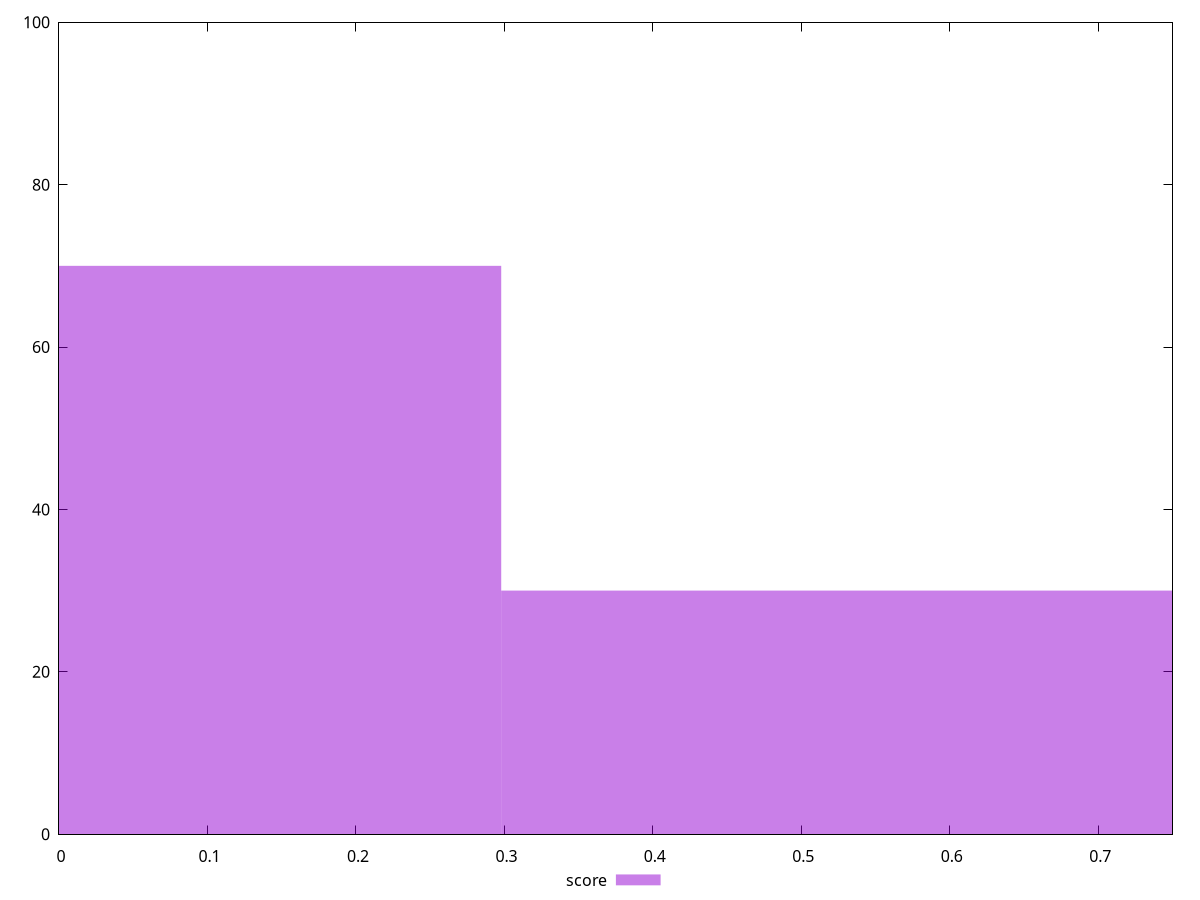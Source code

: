 reset

$score <<EOF
0 70
0.5957079730483333 30
EOF

set key outside below
set boxwidth 0.5957079730483333
set xrange [0:0.75]
set yrange [0:100]
set trange [0:100]
set style fill transparent solid 0.5 noborder
set terminal svg size 640, 490 enhanced background rgb 'white'
set output "reports/report_00028_2021-02-24T12-49-42.674Z/uses-text-compression/samples/card/score/histogram.svg"

plot $score title "score" with boxes

reset
